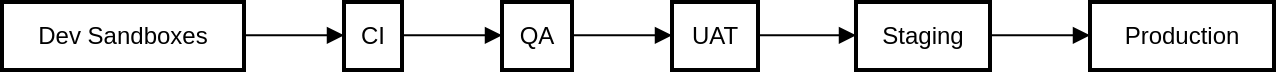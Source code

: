 <mxfile version="24.6.2" type="github">
  <diagram name="Page-1" id="FahryRSCIj2WkVm1qE2B">
    <mxGraphModel>
      <root>
        <mxCell id="0" />
        <mxCell id="1" parent="0" />
        <mxCell id="2" value="Dev Sandboxes" style="whiteSpace=wrap;strokeWidth=2;" vertex="1" parent="1">
          <mxGeometry width="121" height="34" as="geometry" />
        </mxCell>
        <mxCell id="3" value="CI" style="whiteSpace=wrap;strokeWidth=2;" vertex="1" parent="1">
          <mxGeometry x="171" width="29" height="34" as="geometry" />
        </mxCell>
        <mxCell id="4" value="QA" style="whiteSpace=wrap;strokeWidth=2;" vertex="1" parent="1">
          <mxGeometry x="250" width="35" height="34" as="geometry" />
        </mxCell>
        <mxCell id="5" value="UAT" style="whiteSpace=wrap;strokeWidth=2;" vertex="1" parent="1">
          <mxGeometry x="335" width="43" height="34" as="geometry" />
        </mxCell>
        <mxCell id="6" value="Staging" style="whiteSpace=wrap;strokeWidth=2;" vertex="1" parent="1">
          <mxGeometry x="427" width="67" height="34" as="geometry" />
        </mxCell>
        <mxCell id="7" value="Production" style="whiteSpace=wrap;strokeWidth=2;" vertex="1" parent="1">
          <mxGeometry x="544" width="92" height="34" as="geometry" />
        </mxCell>
        <mxCell id="8" value="" style="curved=1;startArrow=none;endArrow=block;exitX=1;exitY=0.49;entryX=-0.01;entryY=0.49;" edge="1" parent="1" source="2" target="3">
          <mxGeometry relative="1" as="geometry">
            <Array as="points" />
          </mxGeometry>
        </mxCell>
        <mxCell id="9" value="" style="curved=1;startArrow=none;endArrow=block;exitX=0.99;exitY=0.49;entryX=-0.01;entryY=0.49;" edge="1" parent="1" source="3" target="4">
          <mxGeometry relative="1" as="geometry">
            <Array as="points" />
          </mxGeometry>
        </mxCell>
        <mxCell id="10" value="" style="curved=1;startArrow=none;endArrow=block;exitX=1;exitY=0.49;entryX=0;entryY=0.49;" edge="1" parent="1" source="4" target="5">
          <mxGeometry relative="1" as="geometry">
            <Array as="points" />
          </mxGeometry>
        </mxCell>
        <mxCell id="11" value="" style="curved=1;startArrow=none;endArrow=block;exitX=0.99;exitY=0.49;entryX=0.01;entryY=0.49;" edge="1" parent="1" source="5" target="6">
          <mxGeometry relative="1" as="geometry">
            <Array as="points" />
          </mxGeometry>
        </mxCell>
        <mxCell id="12" value="" style="curved=1;startArrow=none;endArrow=block;exitX=1;exitY=0.49;entryX=0;entryY=0.49;" edge="1" parent="1" source="6" target="7">
          <mxGeometry relative="1" as="geometry">
            <Array as="points" />
          </mxGeometry>
        </mxCell>
      </root>
    </mxGraphModel>
  </diagram>
</mxfile>
